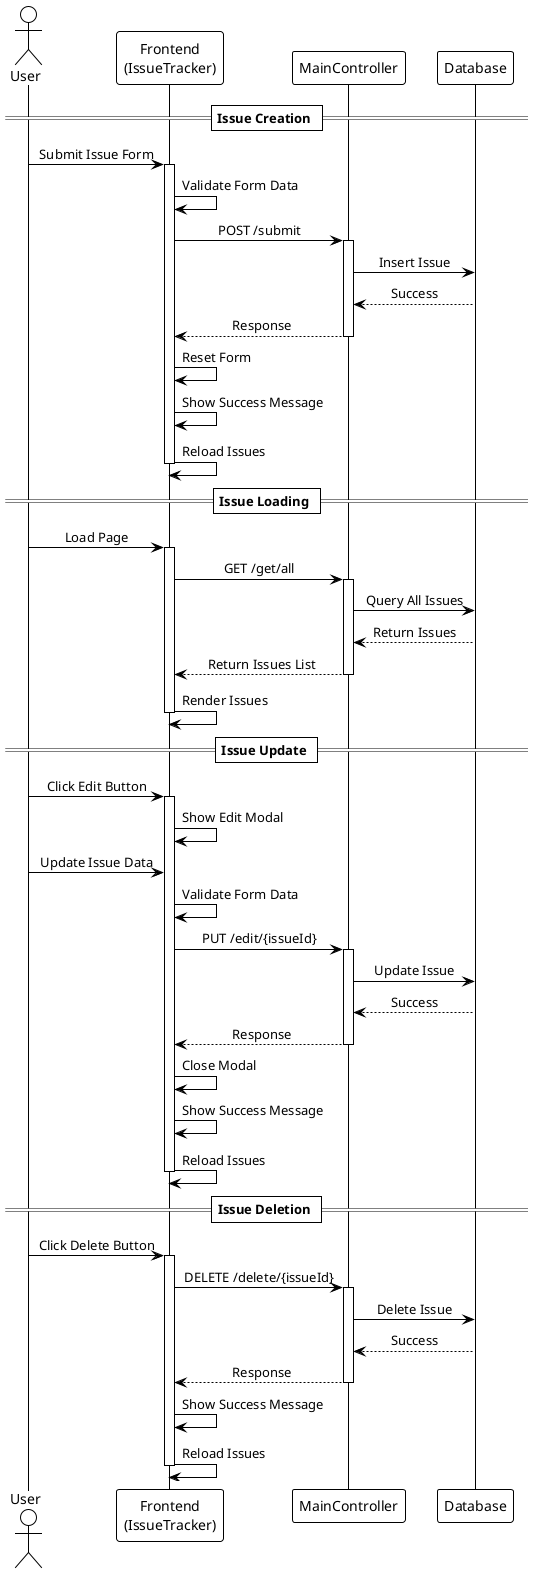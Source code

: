 @startuml
!theme plain
skinparam sequenceMessageAlign center
skinparam responseMessageBelowArrow true

actor User
participant "Frontend\n(IssueTracker)" as Frontend
participant "MainController" as Controller
participant "Database" as DB

== Issue Creation ==
User -> Frontend: Submit Issue Form
activate Frontend
Frontend -> Frontend: Validate Form Data
Frontend -> Controller: POST /submit
activate Controller
Controller -> DB: Insert Issue
DB --> Controller: Success
Controller --> Frontend: Response
deactivate Controller
Frontend -> Frontend: Reset Form
Frontend -> Frontend: Show Success Message
Frontend -> Frontend: Reload Issues
deactivate Frontend

== Issue Loading ==
User -> Frontend: Load Page
activate Frontend
Frontend -> Controller: GET /get/all
activate Controller
Controller -> DB: Query All Issues
DB --> Controller: Return Issues
Controller --> Frontend: Return Issues List
deactivate Controller
Frontend -> Frontend: Render Issues
deactivate Frontend

== Issue Update ==
User -> Frontend: Click Edit Button
activate Frontend
Frontend -> Frontend: Show Edit Modal
User -> Frontend: Update Issue Data
Frontend -> Frontend: Validate Form Data
Frontend -> Controller: PUT /edit/{issueId}
activate Controller
Controller -> DB: Update Issue
DB --> Controller: Success
Controller --> Frontend: Response
deactivate Controller
Frontend -> Frontend: Close Modal
Frontend -> Frontend: Show Success Message
Frontend -> Frontend: Reload Issues
deactivate Frontend

== Issue Deletion ==
User -> Frontend: Click Delete Button
activate Frontend
Frontend -> Controller: DELETE /delete/{issueId}
activate Controller
Controller -> DB: Delete Issue
DB --> Controller: Success
Controller --> Frontend: Response
deactivate Controller
Frontend -> Frontend: Show Success Message
Frontend -> Frontend: Reload Issues
deactivate Frontend

@enduml 